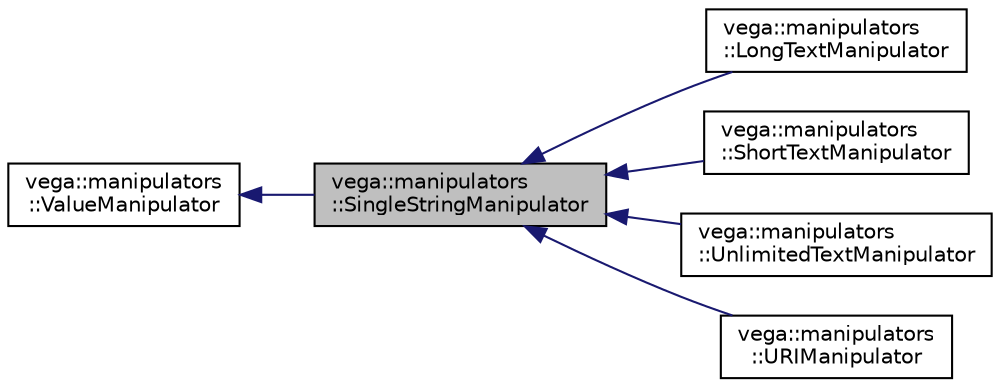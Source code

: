 digraph "vega::manipulators::SingleStringManipulator"
{
  edge [fontname="Helvetica",fontsize="10",labelfontname="Helvetica",labelfontsize="10"];
  node [fontname="Helvetica",fontsize="10",shape=record];
  rankdir="LR";
  Node0 [label="vega::manipulators\l::SingleStringManipulator",height=0.2,width=0.4,color="black", fillcolor="grey75", style="filled", fontcolor="black"];
  Node1 -> Node0 [dir="back",color="midnightblue",fontsize="10",style="solid",fontname="Helvetica"];
  Node1 [label="vega::manipulators\l::ValueManipulator",height=0.2,width=0.4,color="black", fillcolor="white", style="filled",URL="$classvega_1_1manipulators_1_1ValueManipulator.html"];
  Node0 -> Node2 [dir="back",color="midnightblue",fontsize="10",style="solid",fontname="Helvetica"];
  Node2 [label="vega::manipulators\l::LongTextManipulator",height=0.2,width=0.4,color="black", fillcolor="white", style="filled",URL="$classvega_1_1manipulators_1_1LongTextManipulator.html"];
  Node0 -> Node3 [dir="back",color="midnightblue",fontsize="10",style="solid",fontname="Helvetica"];
  Node3 [label="vega::manipulators\l::ShortTextManipulator",height=0.2,width=0.4,color="black", fillcolor="white", style="filled",URL="$classvega_1_1manipulators_1_1ShortTextManipulator.html"];
  Node0 -> Node4 [dir="back",color="midnightblue",fontsize="10",style="solid",fontname="Helvetica"];
  Node4 [label="vega::manipulators\l::UnlimitedTextManipulator",height=0.2,width=0.4,color="black", fillcolor="white", style="filled",URL="$classvega_1_1manipulators_1_1UnlimitedTextManipulator.html"];
  Node0 -> Node5 [dir="back",color="midnightblue",fontsize="10",style="solid",fontname="Helvetica"];
  Node5 [label="vega::manipulators\l::URIManipulator",height=0.2,width=0.4,color="black", fillcolor="white", style="filled",URL="$classvega_1_1manipulators_1_1URIManipulator.html"];
}
